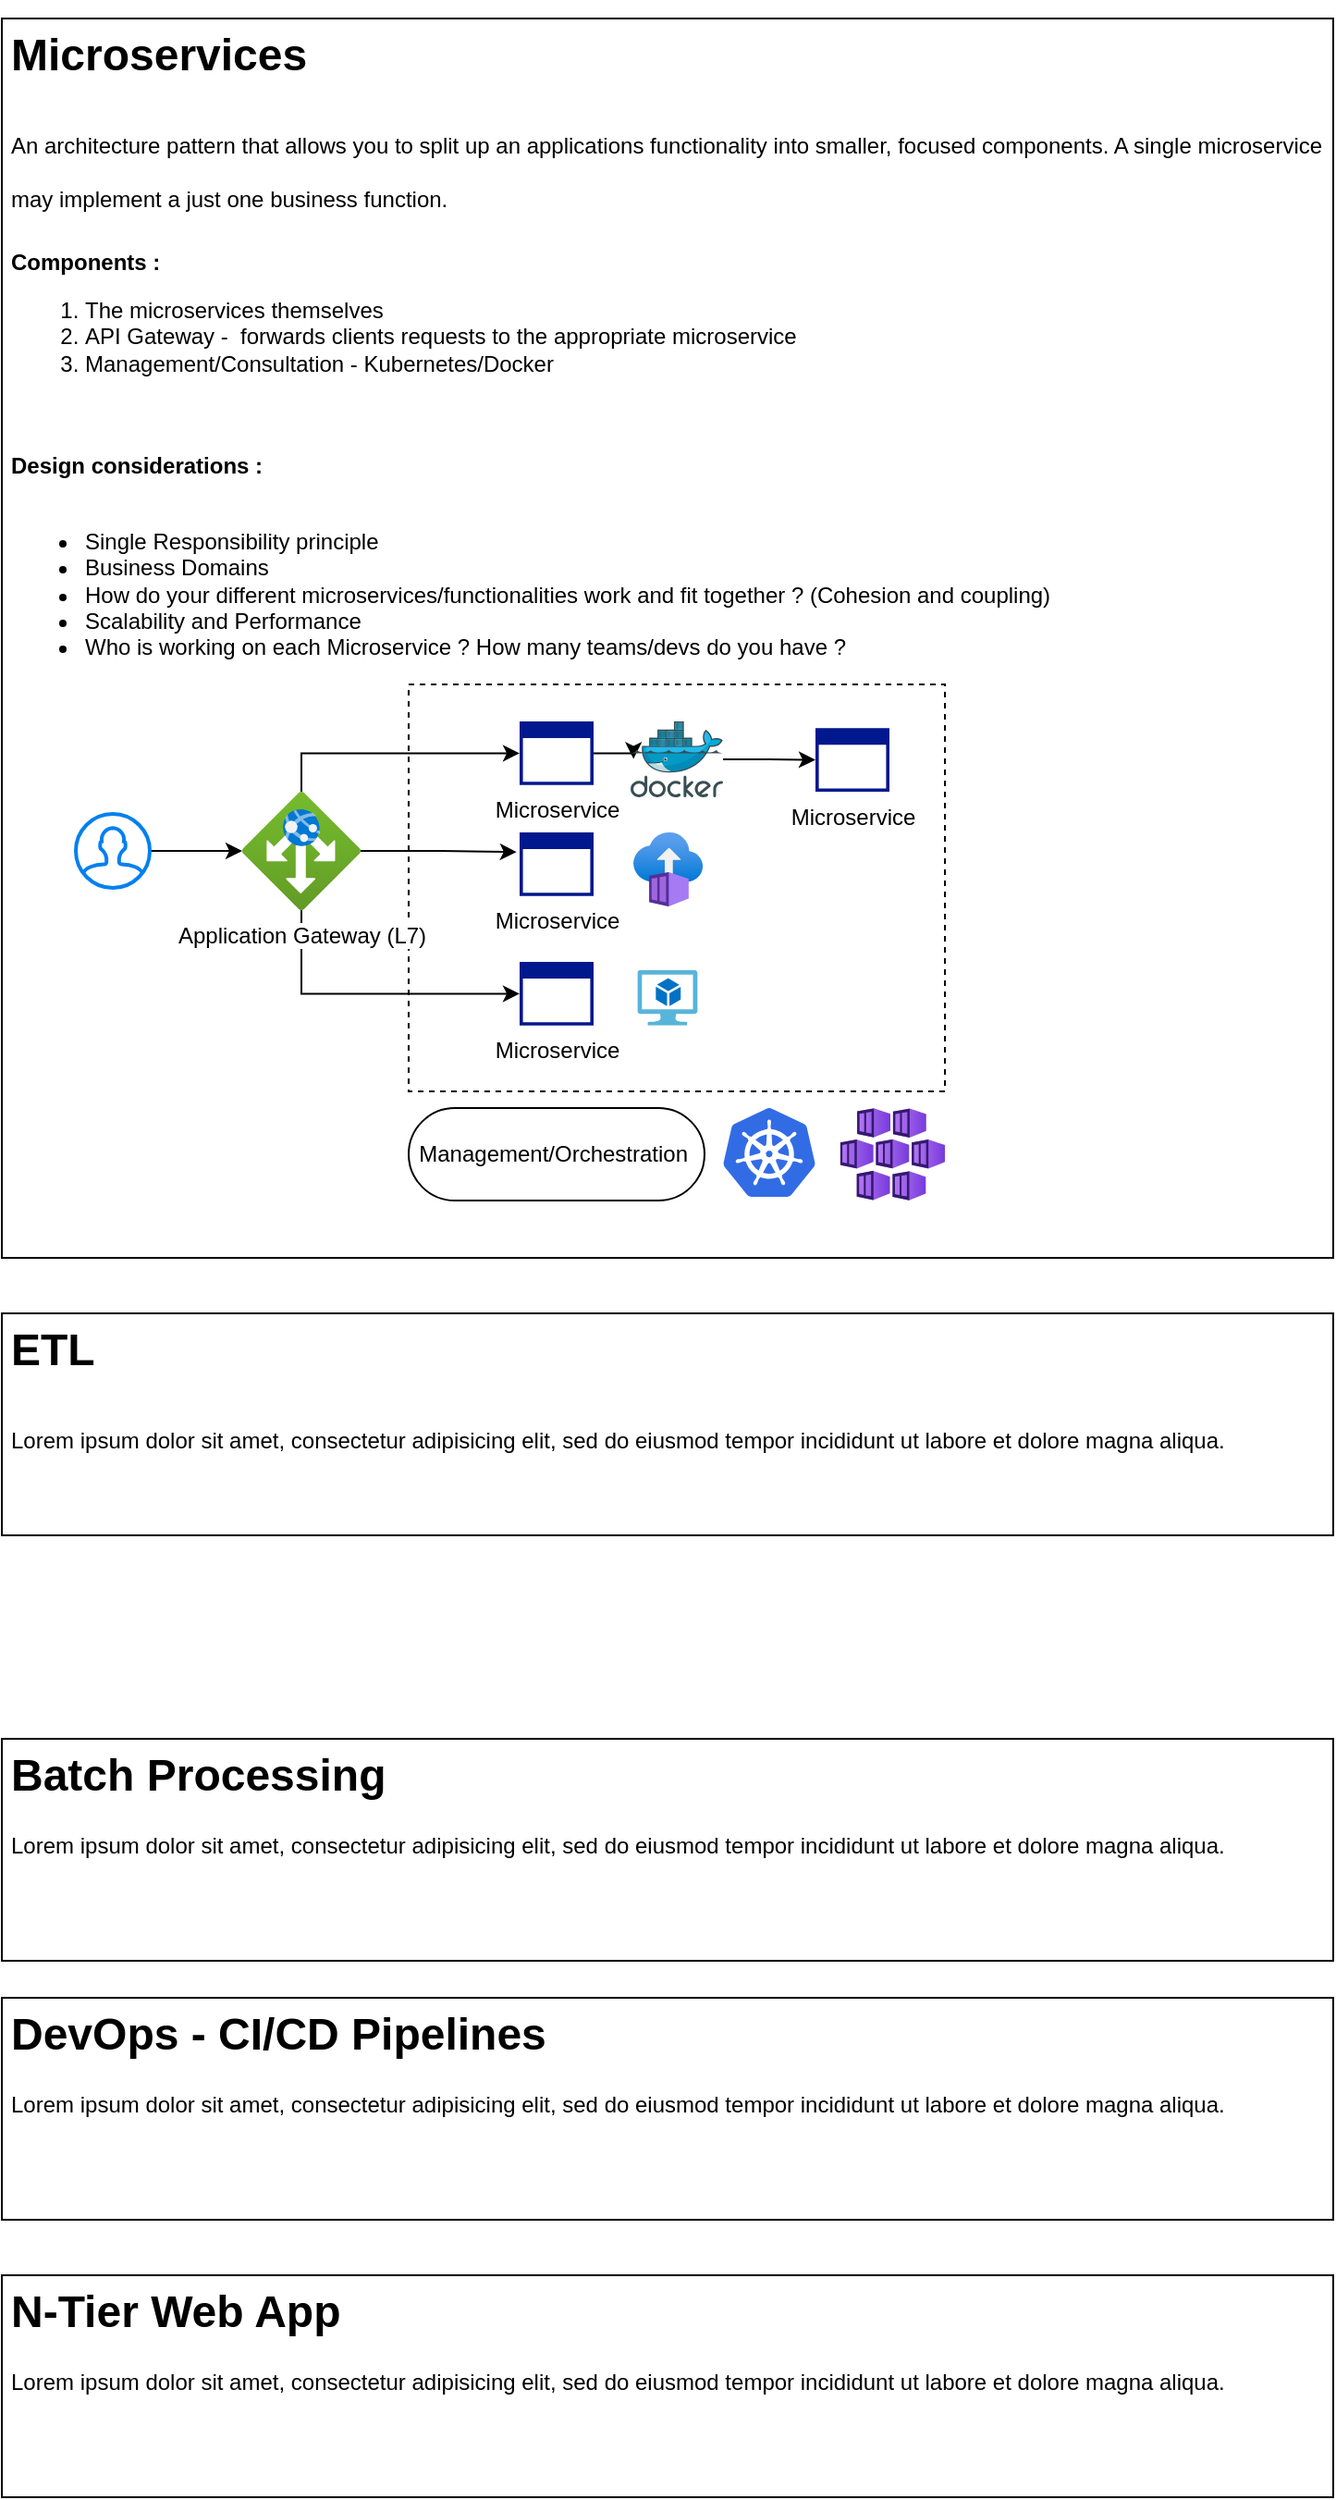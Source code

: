 <mxfile version="21.3.5" type="github">
  <diagram name="Page-1" id="pLBHRt27ivOksxlhdlx6">
    <mxGraphModel dx="1050" dy="1641" grid="1" gridSize="10" guides="1" tooltips="1" connect="1" arrows="1" fold="1" page="1" pageScale="1" pageWidth="850" pageHeight="1100" math="0" shadow="0">
      <root>
        <mxCell id="0" />
        <mxCell id="1" parent="0" />
        <mxCell id="Wj9Va1_H9lN5sTpoG72n-21" value="" style="html=1;dashed=1;whiteSpace=wrap;" vertex="1" parent="1">
          <mxGeometry x="310" y="-140" width="290" height="220" as="geometry" />
        </mxCell>
        <mxCell id="Wj9Va1_H9lN5sTpoG72n-1" value="&lt;h1&gt;&lt;span style=&quot;background-color: initial;&quot;&gt;ETL&lt;/span&gt;&lt;/h1&gt;&lt;h1&gt;&lt;span style=&quot;background-color: initial; font-size: 12px; font-weight: normal;&quot;&gt;Lorem ipsum dolor sit amet, consectetur adipisicing elit, sed do eiusmod tempor incididunt ut labore et dolore magna aliqua.&lt;/span&gt;&lt;br&gt;&lt;/h1&gt;" style="text;html=1;strokeColor=default;fillColor=none;spacing=5;spacingTop=-20;whiteSpace=wrap;overflow=hidden;rounded=0;perimeterSpacing=1;" vertex="1" parent="1">
          <mxGeometry x="90" y="200" width="720" height="120" as="geometry" />
        </mxCell>
        <mxCell id="Wj9Va1_H9lN5sTpoG72n-2" value="&lt;h1&gt;N-Tier Web App&lt;/h1&gt;&lt;p&gt;Lorem ipsum dolor sit amet, consectetur adipisicing elit, sed do eiusmod tempor incididunt ut labore et dolore magna aliqua.&lt;/p&gt;" style="text;html=1;strokeColor=default;fillColor=none;spacing=5;spacingTop=-20;whiteSpace=wrap;overflow=hidden;rounded=0;perimeterSpacing=1;" vertex="1" parent="1">
          <mxGeometry x="90" y="720" width="720" height="120" as="geometry" />
        </mxCell>
        <mxCell id="Wj9Va1_H9lN5sTpoG72n-3" value="&lt;h1&gt;&lt;span style=&quot;background-color: initial;&quot;&gt;Microservices&lt;/span&gt;&lt;/h1&gt;&lt;h1&gt;&lt;span style=&quot;background-color: initial; font-size: 12px; font-weight: normal;&quot;&gt;An architecture pattern that allows you to split up an applications functionality into smaller, focused components. A single microservice may implement a just one business function.&lt;/span&gt;&lt;br&gt;&lt;/h1&gt;&lt;div&gt;&lt;b&gt;Components :&lt;/b&gt;&lt;/div&gt;&lt;div&gt;&lt;ol&gt;&lt;li&gt;The microservices themselves&lt;/li&gt;&lt;li&gt;API Gateway -&amp;nbsp; forwards clients requests to the appropriate microservice&lt;/li&gt;&lt;li&gt;Management/Consultation - Kubernetes/Docker&lt;/li&gt;&lt;/ol&gt;&lt;/div&gt;&lt;div&gt;&lt;span style=&quot;background-color: initial; font-size: 12px; font-weight: normal;&quot;&gt;&lt;br&gt;&lt;/span&gt;&lt;/div&gt;&lt;div&gt;&lt;span style=&quot;background-color: initial; font-size: 12px; font-weight: normal;&quot;&gt;&lt;br&gt;&lt;/span&gt;&lt;/div&gt;&lt;div&gt;&lt;b&gt;Design considerations :&lt;span style=&quot;white-space: pre;&quot;&gt;&#x9;&lt;/span&gt;&lt;/b&gt;&lt;/div&gt;&lt;div&gt;&lt;br&gt;&lt;/div&gt;&lt;div&gt;&lt;ul&gt;&lt;li&gt;Single Responsibility principle&lt;/li&gt;&lt;li&gt;Business Domains&lt;/li&gt;&lt;li&gt;How do your different microservices/functionalities work and fit together ? (Cohesion and coupling)&lt;/li&gt;&lt;li&gt;Scalability and Performance&lt;/li&gt;&lt;li&gt;Who is working on each Microservice ? How many teams/devs do you have ?&lt;/li&gt;&lt;/ul&gt;&lt;/div&gt;" style="text;html=1;strokeColor=default;fillColor=none;spacing=5;spacingTop=-20;whiteSpace=wrap;overflow=hidden;rounded=0;perimeterSpacing=1;" vertex="1" parent="1">
          <mxGeometry x="90" y="-500" width="720" height="670" as="geometry" />
        </mxCell>
        <mxCell id="Wj9Va1_H9lN5sTpoG72n-4" value="&lt;h1&gt;Batch Processing&lt;/h1&gt;&lt;p&gt;Lorem ipsum dolor sit amet, consectetur adipisicing elit, sed do eiusmod tempor incididunt ut labore et dolore magna aliqua.&lt;/p&gt;" style="text;html=1;strokeColor=default;fillColor=none;spacing=5;spacingTop=-20;whiteSpace=wrap;overflow=hidden;rounded=0;perimeterSpacing=1;" vertex="1" parent="1">
          <mxGeometry x="90" y="430" width="720" height="120" as="geometry" />
        </mxCell>
        <mxCell id="Wj9Va1_H9lN5sTpoG72n-5" value="&lt;h1&gt;DevOps - CI/CD Pipelines&lt;/h1&gt;&lt;p&gt;Lorem ipsum dolor sit amet, consectetur adipisicing elit, sed do eiusmod tempor incididunt ut labore et dolore magna aliqua.&lt;/p&gt;" style="text;html=1;strokeColor=default;fillColor=none;spacing=5;spacingTop=-20;whiteSpace=wrap;overflow=hidden;rounded=0;perimeterSpacing=1;" vertex="1" parent="1">
          <mxGeometry x="90" y="570" width="720" height="120" as="geometry" />
        </mxCell>
        <mxCell id="Wj9Va1_H9lN5sTpoG72n-17" style="edgeStyle=orthogonalEdgeStyle;rounded=0;orthogonalLoop=1;jettySize=auto;html=1;" edge="1" parent="1" source="Wj9Va1_H9lN5sTpoG72n-7" target="Wj9Va1_H9lN5sTpoG72n-12">
          <mxGeometry relative="1" as="geometry" />
        </mxCell>
        <mxCell id="Wj9Va1_H9lN5sTpoG72n-7" value="" style="html=1;verticalLabelPosition=bottom;align=center;labelBackgroundColor=#ffffff;verticalAlign=top;strokeWidth=2;strokeColor=#0080F0;shadow=0;dashed=0;shape=mxgraph.ios7.icons.user;" vertex="1" parent="1">
          <mxGeometry x="130" y="-70" width="40" height="40" as="geometry" />
        </mxCell>
        <mxCell id="Wj9Va1_H9lN5sTpoG72n-18" style="edgeStyle=orthogonalEdgeStyle;rounded=0;orthogonalLoop=1;jettySize=auto;html=1;entryX=0;entryY=0.5;entryDx=0;entryDy=0;entryPerimeter=0;" edge="1" parent="1" source="Wj9Va1_H9lN5sTpoG72n-12" target="Wj9Va1_H9lN5sTpoG72n-14">
          <mxGeometry relative="1" as="geometry">
            <Array as="points">
              <mxPoint x="252" y="-103" />
            </Array>
          </mxGeometry>
        </mxCell>
        <mxCell id="Wj9Va1_H9lN5sTpoG72n-19" style="edgeStyle=orthogonalEdgeStyle;rounded=0;orthogonalLoop=1;jettySize=auto;html=1;entryX=-0.04;entryY=0.308;entryDx=0;entryDy=0;entryPerimeter=0;" edge="1" parent="1" source="Wj9Va1_H9lN5sTpoG72n-12" target="Wj9Va1_H9lN5sTpoG72n-15">
          <mxGeometry relative="1" as="geometry" />
        </mxCell>
        <mxCell id="Wj9Va1_H9lN5sTpoG72n-20" style="edgeStyle=orthogonalEdgeStyle;rounded=0;orthogonalLoop=1;jettySize=auto;html=1;entryX=0;entryY=0.5;entryDx=0;entryDy=0;entryPerimeter=0;" edge="1" parent="1" source="Wj9Va1_H9lN5sTpoG72n-12" target="Wj9Va1_H9lN5sTpoG72n-16">
          <mxGeometry relative="1" as="geometry">
            <Array as="points">
              <mxPoint x="252" y="27" />
            </Array>
          </mxGeometry>
        </mxCell>
        <mxCell id="Wj9Va1_H9lN5sTpoG72n-12" value="Application Gateway (L7)" style="image;aspect=fixed;html=1;points=[];align=center;fontSize=12;image=img/lib/azure2/networking/Application_Gateways.svg;rotation=0;" vertex="1" parent="1">
          <mxGeometry x="220" y="-82" width="64" height="64" as="geometry" />
        </mxCell>
        <mxCell id="Wj9Va1_H9lN5sTpoG72n-31" style="edgeStyle=orthogonalEdgeStyle;rounded=0;orthogonalLoop=1;jettySize=auto;html=1;exitX=1;exitY=0.5;exitDx=0;exitDy=0;exitPerimeter=0;entryX=0.032;entryY=0.493;entryDx=0;entryDy=0;entryPerimeter=0;" edge="1" parent="1" source="Wj9Va1_H9lN5sTpoG72n-14" target="Wj9Va1_H9lN5sTpoG72n-24">
          <mxGeometry relative="1" as="geometry" />
        </mxCell>
        <mxCell id="Wj9Va1_H9lN5sTpoG72n-14" value="Microservice" style="sketch=0;aspect=fixed;pointerEvents=1;shadow=0;dashed=0;html=1;strokeColor=none;labelPosition=center;verticalLabelPosition=bottom;verticalAlign=top;align=center;fillColor=#00188D;shape=mxgraph.mscae.enterprise.application_blank" vertex="1" parent="1">
          <mxGeometry x="370" y="-120" width="40" height="34.4" as="geometry" />
        </mxCell>
        <mxCell id="Wj9Va1_H9lN5sTpoG72n-15" value="Microservice" style="sketch=0;aspect=fixed;pointerEvents=1;shadow=0;dashed=0;html=1;strokeColor=none;labelPosition=center;verticalLabelPosition=bottom;verticalAlign=top;align=center;fillColor=#00188D;shape=mxgraph.mscae.enterprise.application_blank" vertex="1" parent="1">
          <mxGeometry x="370" y="-60" width="40" height="34.4" as="geometry" />
        </mxCell>
        <mxCell id="Wj9Va1_H9lN5sTpoG72n-16" value="Microservice" style="sketch=0;aspect=fixed;pointerEvents=1;shadow=0;dashed=0;html=1;strokeColor=none;labelPosition=center;verticalLabelPosition=bottom;verticalAlign=top;align=center;fillColor=#00188D;shape=mxgraph.mscae.enterprise.application_blank" vertex="1" parent="1">
          <mxGeometry x="370" y="10.0" width="40" height="34.4" as="geometry" />
        </mxCell>
        <mxCell id="Wj9Va1_H9lN5sTpoG72n-22" value="Management/Orchestration&amp;nbsp;" style="html=1;dashed=0;whiteSpace=wrap;shape=mxgraph.dfd.start;align=center;" vertex="1" parent="1">
          <mxGeometry x="310" y="89" width="160" height="50" as="geometry" />
        </mxCell>
        <mxCell id="Wj9Va1_H9lN5sTpoG72n-23" value="" style="image;sketch=0;aspect=fixed;html=1;points=[];align=center;fontSize=12;image=img/lib/mscae/Kubernetes.svg;" vertex="1" parent="1">
          <mxGeometry x="480" y="89" width="50" height="48" as="geometry" />
        </mxCell>
        <mxCell id="Wj9Va1_H9lN5sTpoG72n-32" style="edgeStyle=orthogonalEdgeStyle;rounded=0;orthogonalLoop=1;jettySize=auto;html=1;entryX=0;entryY=0.5;entryDx=0;entryDy=0;entryPerimeter=0;" edge="1" parent="1" source="Wj9Va1_H9lN5sTpoG72n-24" target="Wj9Va1_H9lN5sTpoG72n-30">
          <mxGeometry relative="1" as="geometry" />
        </mxCell>
        <mxCell id="Wj9Va1_H9lN5sTpoG72n-24" value="" style="image;sketch=0;aspect=fixed;html=1;points=[];align=center;fontSize=12;image=img/lib/mscae/Docker.svg;" vertex="1" parent="1">
          <mxGeometry x="430" y="-120" width="50" height="41" as="geometry" />
        </mxCell>
        <mxCell id="Wj9Va1_H9lN5sTpoG72n-25" value="" style="image;aspect=fixed;html=1;points=[];align=center;fontSize=12;image=img/lib/azure2/compute/Kubernetes_Services.svg;" vertex="1" parent="1">
          <mxGeometry x="543.33" y="89" width="56.67" height="50" as="geometry" />
        </mxCell>
        <mxCell id="Wj9Va1_H9lN5sTpoG72n-26" value="" style="image;aspect=fixed;html=1;points=[];align=center;fontSize=12;image=img/lib/azure2/compute/Container_Instances.svg;" vertex="1" parent="1">
          <mxGeometry x="431.47" y="-60" width="37.65" height="40" as="geometry" />
        </mxCell>
        <mxCell id="Wj9Va1_H9lN5sTpoG72n-27" value="" style="image;sketch=0;aspect=fixed;html=1;points=[];align=center;fontSize=12;image=img/lib/mscae/Virtual_Machine_2.svg;" vertex="1" parent="1">
          <mxGeometry x="433.69" y="14.4" width="32.61" height="30" as="geometry" />
        </mxCell>
        <mxCell id="Wj9Va1_H9lN5sTpoG72n-30" value="Microservice" style="sketch=0;aspect=fixed;pointerEvents=1;shadow=0;dashed=0;html=1;strokeColor=none;labelPosition=center;verticalLabelPosition=bottom;verticalAlign=top;align=center;fillColor=#00188D;shape=mxgraph.mscae.enterprise.application_blank" vertex="1" parent="1">
          <mxGeometry x="530" y="-116.4" width="40" height="34.4" as="geometry" />
        </mxCell>
      </root>
    </mxGraphModel>
  </diagram>
</mxfile>
